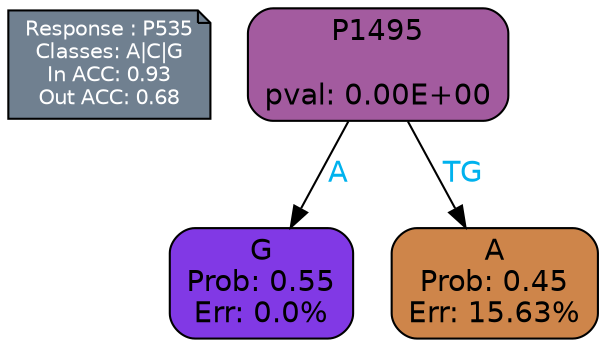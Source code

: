 digraph Tree {
node [shape=box, style="filled, rounded", color="black", fontname=helvetica] ;
graph [ranksep=equally, splines=polylines, bgcolor=transparent, dpi=600] ;
edge [fontname=helvetica] ;
LEGEND [label="Response : P535
Classes: A|C|G
In ACC: 0.93
Out ACC: 0.68
",shape=note,align=left,style=filled,fillcolor="slategray",fontcolor="white",fontsize=10];1 [label="P1495

pval: 0.00E+00", fillcolor="#a35b9f"] ;
2 [label="G
Prob: 0.55
Err: 0.0%", fillcolor="#8139e5"] ;
3 [label="A
Prob: 0.45
Err: 15.63%", fillcolor="#ce854a"] ;
1 -> 2 [label="A",fontcolor=deepskyblue2] ;
1 -> 3 [label="TG",fontcolor=deepskyblue2] ;
{rank = same; 2;3;}{rank = same; LEGEND;1;}}